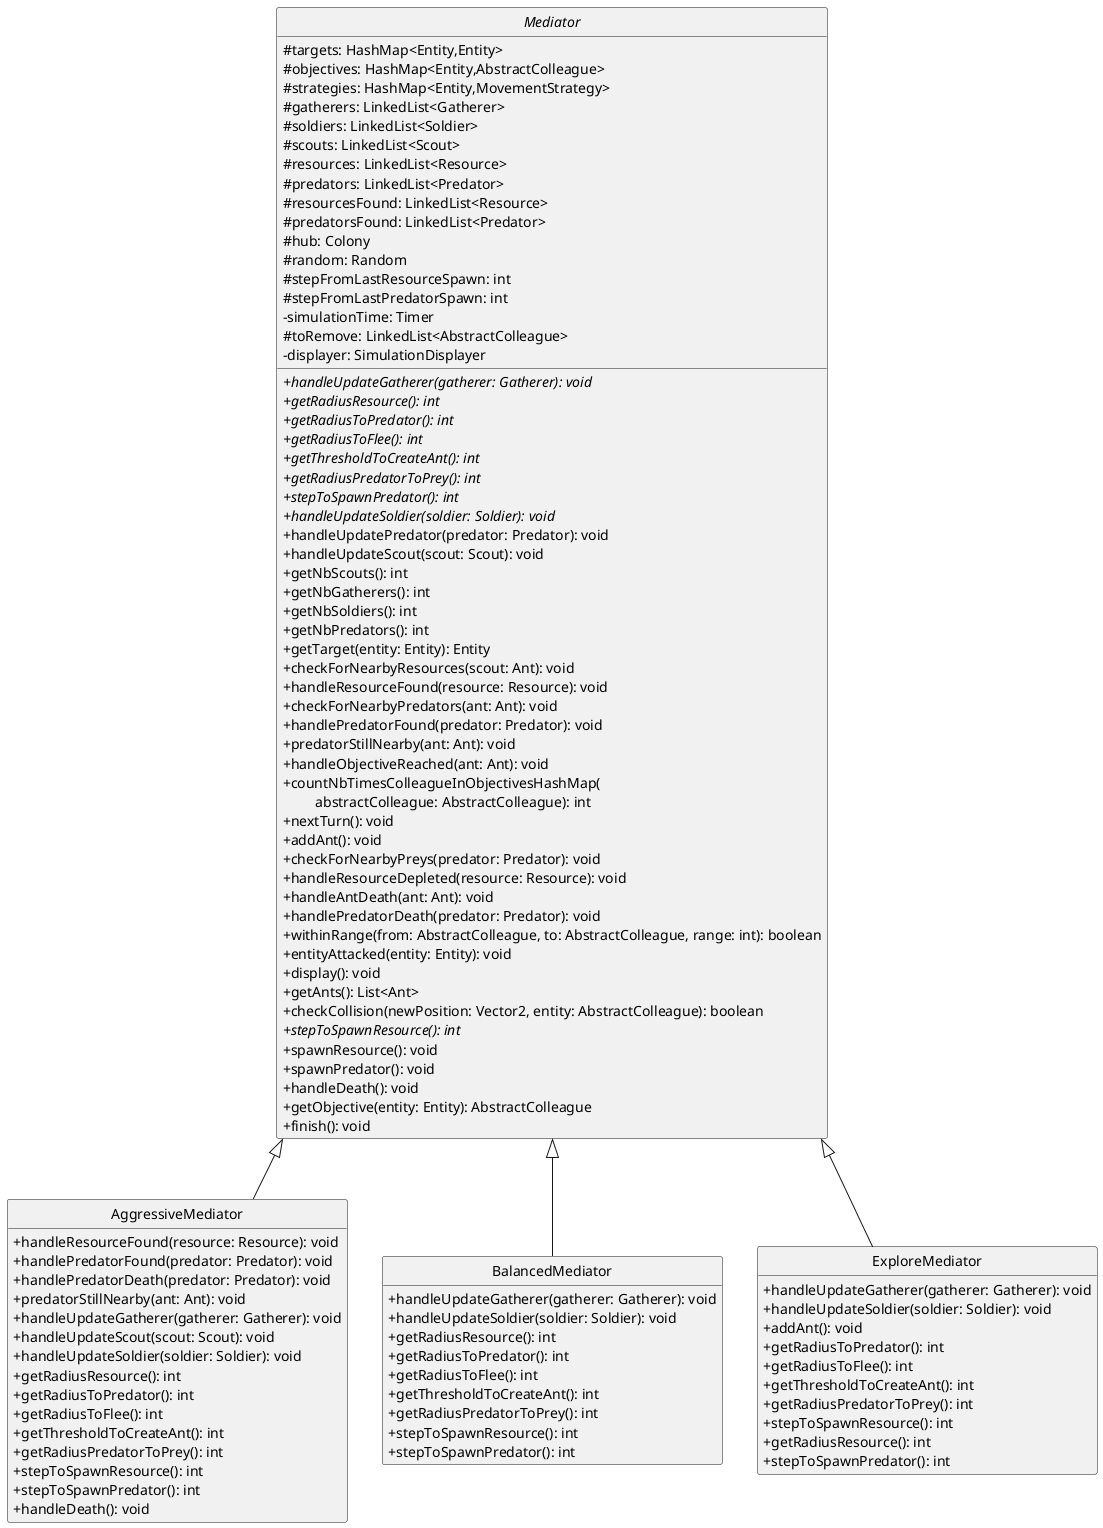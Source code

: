 @startuml

' STATIC
' Generated by CTP - https://github.com/samuelroland/ctp

' Style
hide empty members
hide circle
skinparam classAttributeIconSize 0


' Additions

' REMOVE

' ENDSTATIC

class AggressiveMediator {
	+ handleResourceFound(resource: Resource): void
	+ handlePredatorFound(predator: Predator): void
	+ handlePredatorDeath(predator: Predator): void
	+ predatorStillNearby(ant: Ant): void
	+ handleUpdateGatherer(gatherer: Gatherer): void
	+ handleUpdateScout(scout: Scout): void
	+ handleUpdateSoldier(soldier: Soldier): void
	+ getRadiusResource(): int
	+ getRadiusToPredator(): int
	+ getRadiusToFlee(): int
	+ getThresholdToCreateAnt(): int
	+ getRadiusPredatorToPrey(): int
	+ stepToSpawnResource(): int
	+ stepToSpawnPredator(): int
	+ handleDeath(): void
}

class BalancedMediator {
	+ handleUpdateGatherer(gatherer: Gatherer): void
	+ handleUpdateSoldier(soldier: Soldier): void
	+ getRadiusResource(): int
	+ getRadiusToPredator(): int
	+ getRadiusToFlee(): int
	+ getThresholdToCreateAnt(): int
	+ getRadiusPredatorToPrey(): int
	+ stepToSpawnResource(): int
	+ stepToSpawnPredator(): int
}


class ExploreMediator {
	+ handleUpdateGatherer(gatherer: Gatherer): void
	+ handleUpdateSoldier(soldier: Soldier): void
	+ addAnt(): void
	+ getRadiusToPredator(): int
	+ getRadiusToFlee(): int
	+ getThresholdToCreateAnt(): int
	+ getRadiusPredatorToPrey(): int
	+ stepToSpawnResource(): int
	+ getRadiusResource(): int
	+ stepToSpawnPredator(): int
}


abstract class Mediator {
	# targets: HashMap<Entity,Entity>
	# objectives: HashMap<Entity,AbstractColleague>
	# strategies: HashMap<Entity,MovementStrategy>
	# gatherers: LinkedList<Gatherer>
	# soldiers: LinkedList<Soldier>
	# scouts: LinkedList<Scout>
	# resources: LinkedList<Resource>
	# predators: LinkedList<Predator>
	# resourcesFound: LinkedList<Resource>
	# predatorsFound: LinkedList<Predator>
	# hub: Colony
	# random: Random
	# stepFromLastResourceSpawn: int
	# stepFromLastPredatorSpawn: int
	- simulationTime: Timer
	# toRemove: LinkedList<AbstractColleague>
	- displayer: SimulationDisplayer
	+ {abstract}handleUpdateGatherer(gatherer: Gatherer): void
	+ {abstract}getRadiusResource(): int
	+ {abstract}getRadiusToPredator(): int
	+ {abstract}getRadiusToFlee(): int
	+ {abstract}getThresholdToCreateAnt(): int
	+ {abstract}getRadiusPredatorToPrey(): int
	+ {abstract}stepToSpawnPredator(): int
	+ {abstract}handleUpdateSoldier(soldier: Soldier): void
	+ handleUpdatePredator(predator: Predator): void
	+ handleUpdateScout(scout: Scout): void
	+ getNbScouts(): int
	+ getNbGatherers(): int
	+ getNbSoldiers(): int
	+ getNbPredators(): int
	+ getTarget(entity: Entity): Entity
	+ checkForNearbyResources(scout: Ant): void
	+ handleResourceFound(resource: Resource): void
	+ checkForNearbyPredators(ant: Ant): void
	+ handlePredatorFound(predator: Predator): void
	+ predatorStillNearby(ant: Ant): void
	+ handleObjectiveReached(ant: Ant): void
	+ countNbTimesColleagueInObjectivesHashMap(\n\t abstractColleague: AbstractColleague): int
	+ nextTurn(): void
	+ addAnt(): void
	+ checkForNearbyPreys(predator: Predator): void
	+ handleResourceDepleted(resource: Resource): void
	+ handleAntDeath(ant: Ant): void
	+ handlePredatorDeath(predator: Predator): void
	+ withinRange(from: AbstractColleague, to: AbstractColleague, range: int): boolean
	+ entityAttacked(entity: Entity): void
	+ display(): void
	+ getAnts(): List<Ant>
	+ checkCollision(newPosition: Vector2, entity: AbstractColleague): boolean
	+ {abstract}stepToSpawnResource(): int
	+ spawnResource(): void
	+ spawnPredator(): void
	+ handleDeath(): void
	+ getObjective(entity: Entity): AbstractColleague
	+ finish(): void
}





Mediator <|-- AggressiveMediator

Mediator <|-- BalancedMediator


Mediator <|-- ExploreMediator

@enduml
